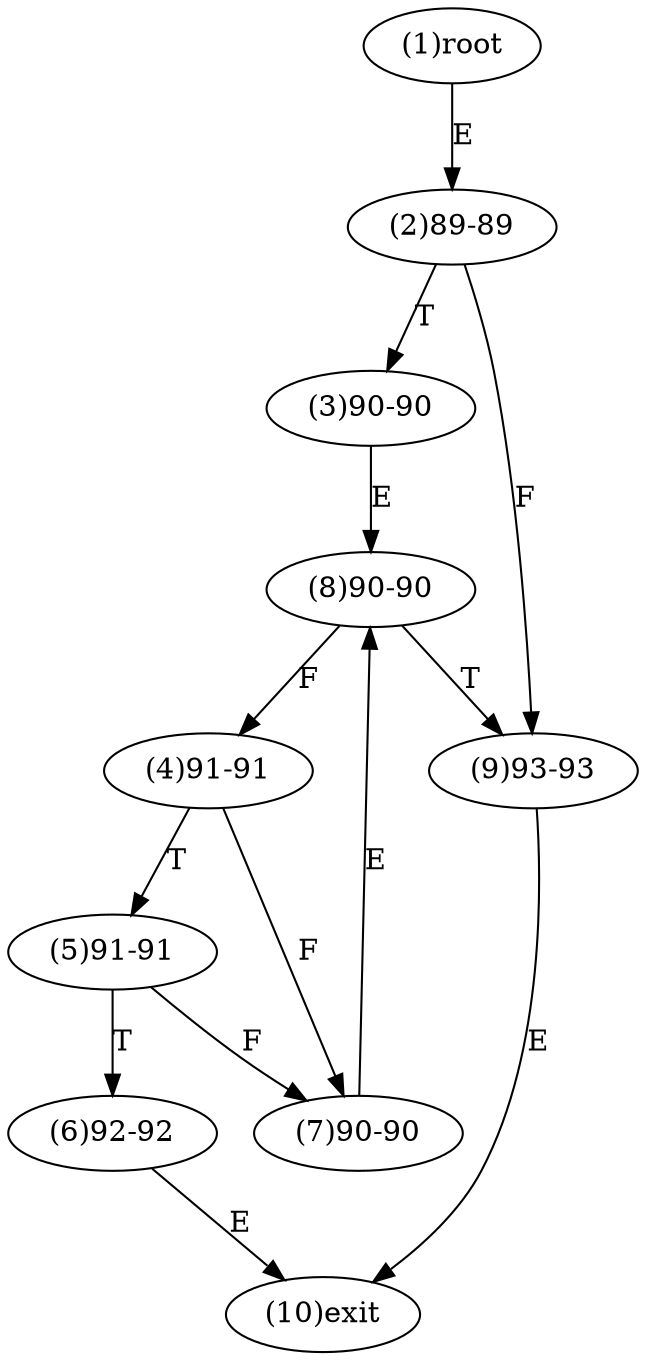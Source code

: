 digraph "" { 
1[ label="(1)root"];
2[ label="(2)89-89"];
3[ label="(3)90-90"];
4[ label="(4)91-91"];
5[ label="(5)91-91"];
6[ label="(6)92-92"];
7[ label="(7)90-90"];
8[ label="(8)90-90"];
9[ label="(9)93-93"];
10[ label="(10)exit"];
1->2[ label="E"];
2->9[ label="F"];
2->3[ label="T"];
3->8[ label="E"];
4->7[ label="F"];
4->5[ label="T"];
5->7[ label="F"];
5->6[ label="T"];
6->10[ label="E"];
7->8[ label="E"];
8->4[ label="F"];
8->9[ label="T"];
9->10[ label="E"];
}